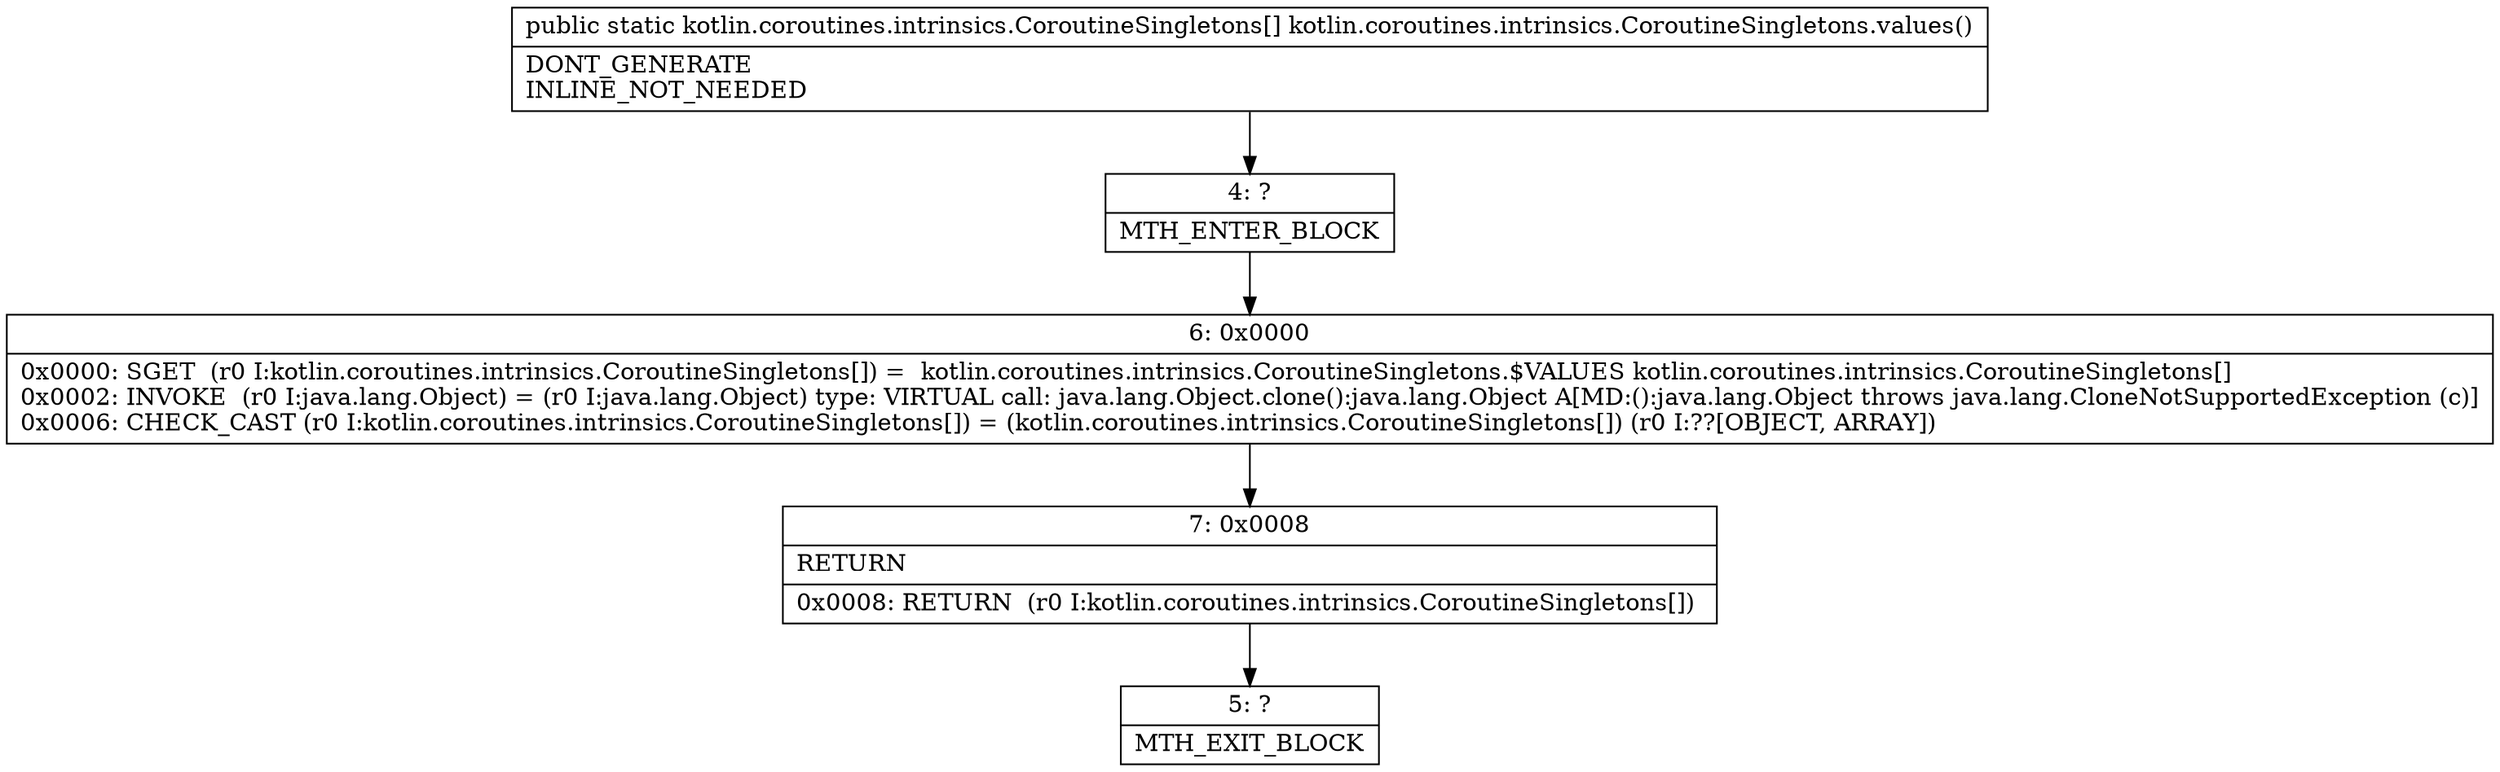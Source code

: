 digraph "CFG forkotlin.coroutines.intrinsics.CoroutineSingletons.values()[Lkotlin\/coroutines\/intrinsics\/CoroutineSingletons;" {
Node_4 [shape=record,label="{4\:\ ?|MTH_ENTER_BLOCK\l}"];
Node_6 [shape=record,label="{6\:\ 0x0000|0x0000: SGET  (r0 I:kotlin.coroutines.intrinsics.CoroutineSingletons[]) =  kotlin.coroutines.intrinsics.CoroutineSingletons.$VALUES kotlin.coroutines.intrinsics.CoroutineSingletons[] \l0x0002: INVOKE  (r0 I:java.lang.Object) = (r0 I:java.lang.Object) type: VIRTUAL call: java.lang.Object.clone():java.lang.Object A[MD:():java.lang.Object throws java.lang.CloneNotSupportedException (c)]\l0x0006: CHECK_CAST (r0 I:kotlin.coroutines.intrinsics.CoroutineSingletons[]) = (kotlin.coroutines.intrinsics.CoroutineSingletons[]) (r0 I:??[OBJECT, ARRAY]) \l}"];
Node_7 [shape=record,label="{7\:\ 0x0008|RETURN\l|0x0008: RETURN  (r0 I:kotlin.coroutines.intrinsics.CoroutineSingletons[]) \l}"];
Node_5 [shape=record,label="{5\:\ ?|MTH_EXIT_BLOCK\l}"];
MethodNode[shape=record,label="{public static kotlin.coroutines.intrinsics.CoroutineSingletons[] kotlin.coroutines.intrinsics.CoroutineSingletons.values()  | DONT_GENERATE\lINLINE_NOT_NEEDED\l}"];
MethodNode -> Node_4;Node_4 -> Node_6;
Node_6 -> Node_7;
Node_7 -> Node_5;
}

